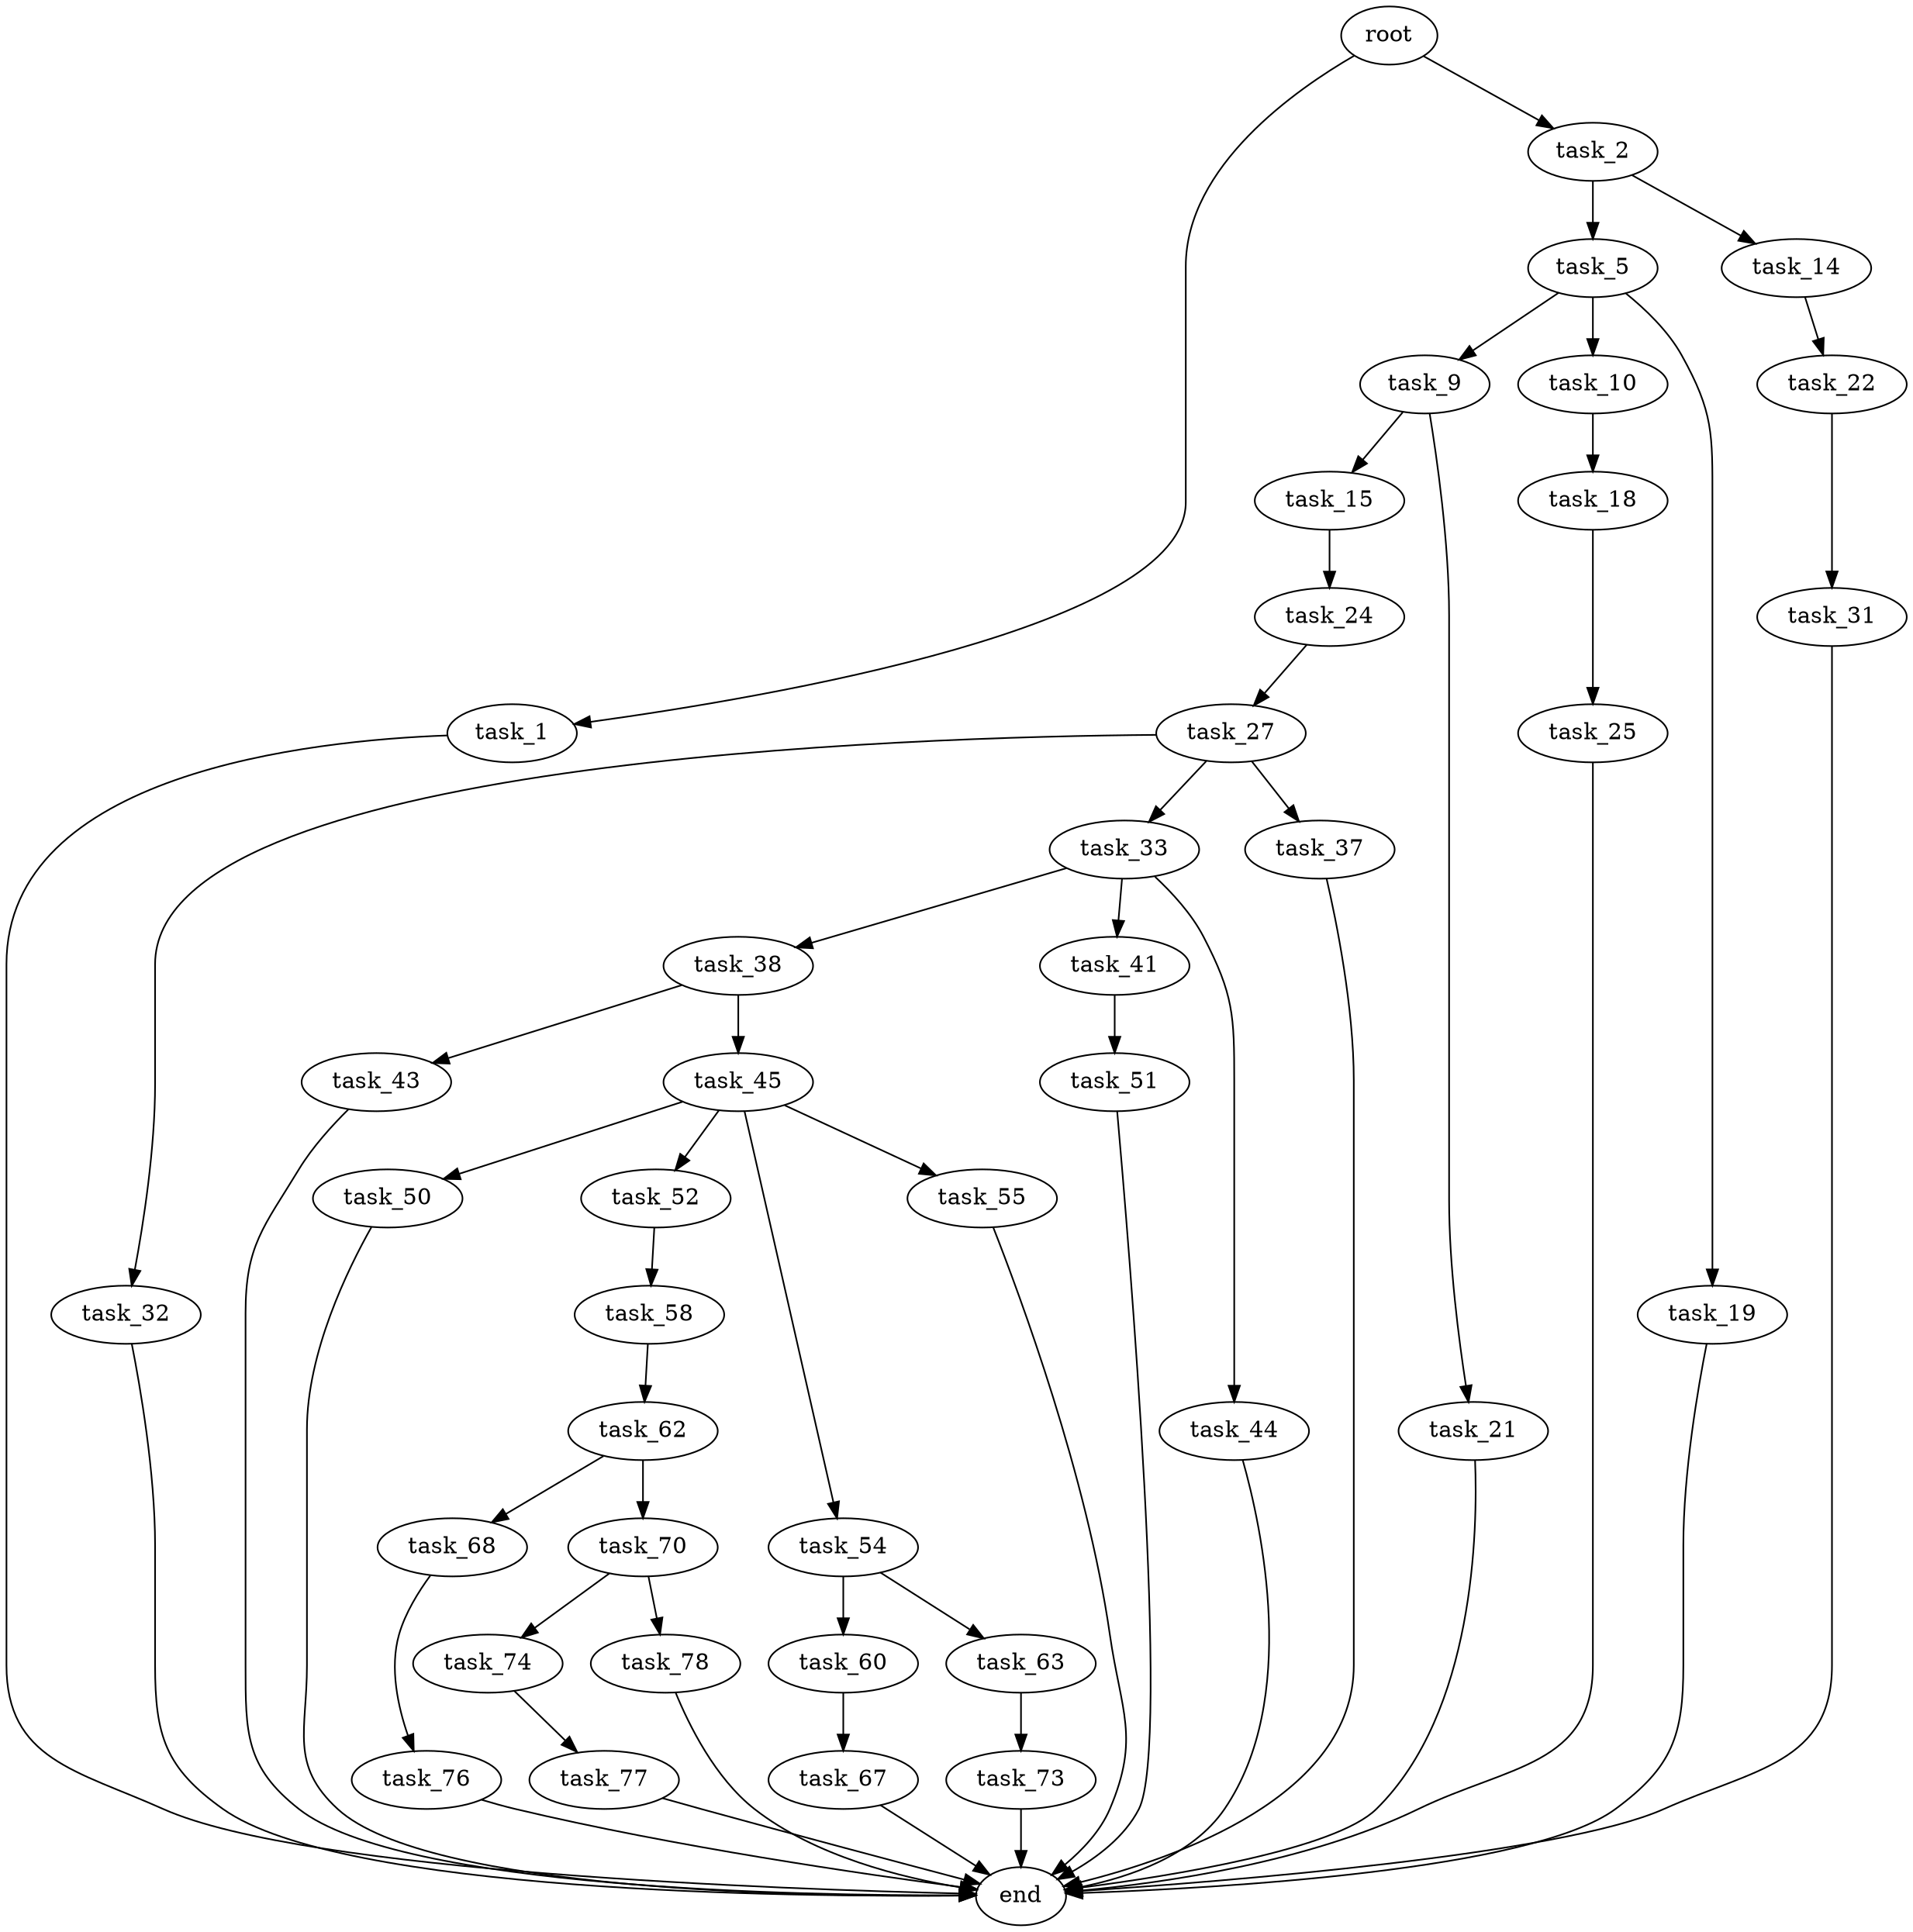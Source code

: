 digraph G {
  root [size="0.000000"];
  task_1 [size="231928233984.000000"];
  task_2 [size="15066817629.000000"];
  task_5 [size="8589934592.000000"];
  task_9 [size="362699510740.000000"];
  task_10 [size="267565766635.000000"];
  task_14 [size="31877621246.000000"];
  task_15 [size="700021990809.000000"];
  task_18 [size="62790696169.000000"];
  task_19 [size="231928233984.000000"];
  task_21 [size="17864271076.000000"];
  task_22 [size="731302748874.000000"];
  task_24 [size="887773327145.000000"];
  task_25 [size="826471920395.000000"];
  task_27 [size="21340442826.000000"];
  task_31 [size="1667417486.000000"];
  task_32 [size="782757789696.000000"];
  task_33 [size="17967729880.000000"];
  task_37 [size="46825492604.000000"];
  task_38 [size="109037276825.000000"];
  task_41 [size="549755813888.000000"];
  task_43 [size="417028324369.000000"];
  task_44 [size="1546067040.000000"];
  task_45 [size="28991029248.000000"];
  task_50 [size="39380378868.000000"];
  task_51 [size="782757789696.000000"];
  task_52 [size="79460943821.000000"];
  task_54 [size="68719476736.000000"];
  task_55 [size="368293445632.000000"];
  task_58 [size="368293445632.000000"];
  task_60 [size="4493423542.000000"];
  task_62 [size="600559266926.000000"];
  task_63 [size="782757789696.000000"];
  task_67 [size="639307555935.000000"];
  task_68 [size="59156438304.000000"];
  task_70 [size="1729545608.000000"];
  task_73 [size="1001200676353.000000"];
  task_74 [size="998296328082.000000"];
  task_76 [size="7817352352.000000"];
  task_77 [size="782757789696.000000"];
  task_78 [size="231928233984.000000"];
  end [size="0.000000"];

  root -> task_1 [size="1.000000"];
  root -> task_2 [size="1.000000"];
  task_1 -> end [size="1.000000"];
  task_2 -> task_5 [size="301989888.000000"];
  task_2 -> task_14 [size="301989888.000000"];
  task_5 -> task_9 [size="33554432.000000"];
  task_5 -> task_10 [size="33554432.000000"];
  task_5 -> task_19 [size="33554432.000000"];
  task_9 -> task_15 [size="411041792.000000"];
  task_9 -> task_21 [size="411041792.000000"];
  task_10 -> task_18 [size="209715200.000000"];
  task_14 -> task_22 [size="33554432.000000"];
  task_15 -> task_24 [size="838860800.000000"];
  task_18 -> task_25 [size="75497472.000000"];
  task_19 -> end [size="1.000000"];
  task_21 -> end [size="1.000000"];
  task_22 -> task_31 [size="536870912.000000"];
  task_24 -> task_27 [size="838860800.000000"];
  task_25 -> end [size="1.000000"];
  task_27 -> task_32 [size="536870912.000000"];
  task_27 -> task_33 [size="536870912.000000"];
  task_27 -> task_37 [size="536870912.000000"];
  task_31 -> end [size="1.000000"];
  task_32 -> end [size="1.000000"];
  task_33 -> task_38 [size="301989888.000000"];
  task_33 -> task_41 [size="301989888.000000"];
  task_33 -> task_44 [size="301989888.000000"];
  task_37 -> end [size="1.000000"];
  task_38 -> task_43 [size="134217728.000000"];
  task_38 -> task_45 [size="134217728.000000"];
  task_41 -> task_51 [size="536870912.000000"];
  task_43 -> end [size="1.000000"];
  task_44 -> end [size="1.000000"];
  task_45 -> task_50 [size="75497472.000000"];
  task_45 -> task_52 [size="75497472.000000"];
  task_45 -> task_54 [size="75497472.000000"];
  task_45 -> task_55 [size="75497472.000000"];
  task_50 -> end [size="1.000000"];
  task_51 -> end [size="1.000000"];
  task_52 -> task_58 [size="75497472.000000"];
  task_54 -> task_60 [size="134217728.000000"];
  task_54 -> task_63 [size="134217728.000000"];
  task_55 -> end [size="1.000000"];
  task_58 -> task_62 [size="411041792.000000"];
  task_60 -> task_67 [size="75497472.000000"];
  task_62 -> task_68 [size="838860800.000000"];
  task_62 -> task_70 [size="838860800.000000"];
  task_63 -> task_73 [size="679477248.000000"];
  task_67 -> end [size="1.000000"];
  task_68 -> task_76 [size="134217728.000000"];
  task_70 -> task_74 [size="33554432.000000"];
  task_70 -> task_78 [size="33554432.000000"];
  task_73 -> end [size="1.000000"];
  task_74 -> task_77 [size="838860800.000000"];
  task_76 -> end [size="1.000000"];
  task_77 -> end [size="1.000000"];
  task_78 -> end [size="1.000000"];
}
